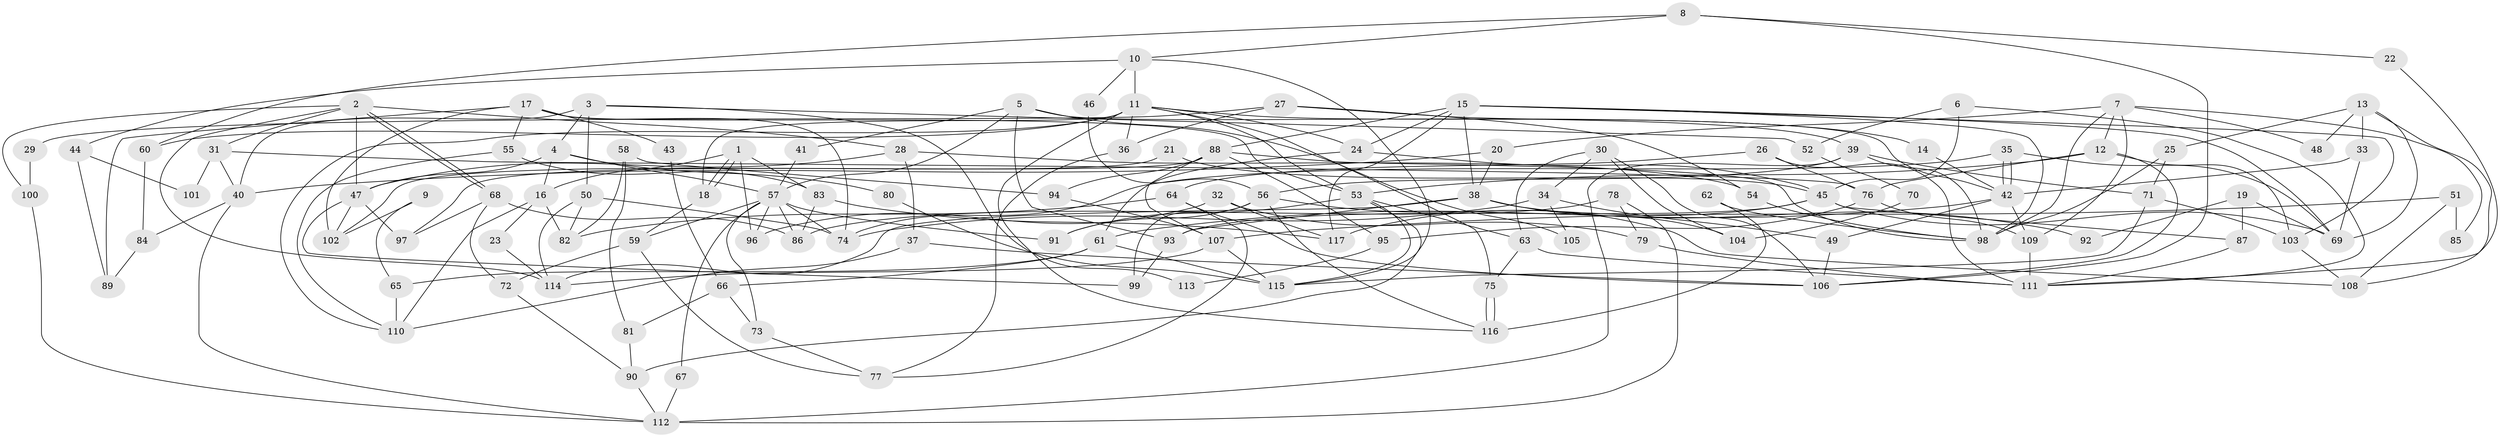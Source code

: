 // coarse degree distribution, {5: 0.14473684210526316, 8: 0.06578947368421052, 6: 0.10526315789473684, 7: 0.07894736842105263, 3: 0.19736842105263158, 4: 0.17105263157894737, 2: 0.14473684210526316, 10: 0.013157894736842105, 11: 0.039473684210526314, 9: 0.039473684210526314}
// Generated by graph-tools (version 1.1) at 2025/52/02/27/25 19:52:09]
// undirected, 117 vertices, 234 edges
graph export_dot {
graph [start="1"]
  node [color=gray90,style=filled];
  1;
  2;
  3;
  4;
  5;
  6;
  7;
  8;
  9;
  10;
  11;
  12;
  13;
  14;
  15;
  16;
  17;
  18;
  19;
  20;
  21;
  22;
  23;
  24;
  25;
  26;
  27;
  28;
  29;
  30;
  31;
  32;
  33;
  34;
  35;
  36;
  37;
  38;
  39;
  40;
  41;
  42;
  43;
  44;
  45;
  46;
  47;
  48;
  49;
  50;
  51;
  52;
  53;
  54;
  55;
  56;
  57;
  58;
  59;
  60;
  61;
  62;
  63;
  64;
  65;
  66;
  67;
  68;
  69;
  70;
  71;
  72;
  73;
  74;
  75;
  76;
  77;
  78;
  79;
  80;
  81;
  82;
  83;
  84;
  85;
  86;
  87;
  88;
  89;
  90;
  91;
  92;
  93;
  94;
  95;
  96;
  97;
  98;
  99;
  100;
  101;
  102;
  103;
  104;
  105;
  106;
  107;
  108;
  109;
  110;
  111;
  112;
  113;
  114;
  115;
  116;
  117;
  1 -- 16;
  1 -- 18;
  1 -- 18;
  1 -- 83;
  1 -- 96;
  2 -- 28;
  2 -- 68;
  2 -- 68;
  2 -- 31;
  2 -- 47;
  2 -- 100;
  2 -- 114;
  3 -- 40;
  3 -- 50;
  3 -- 4;
  3 -- 52;
  3 -- 113;
  4 -- 47;
  4 -- 16;
  4 -- 57;
  4 -- 80;
  5 -- 57;
  5 -- 42;
  5 -- 41;
  5 -- 93;
  5 -- 105;
  6 -- 111;
  6 -- 45;
  6 -- 52;
  7 -- 98;
  7 -- 12;
  7 -- 20;
  7 -- 48;
  7 -- 85;
  7 -- 109;
  8 -- 106;
  8 -- 10;
  8 -- 22;
  8 -- 60;
  9 -- 102;
  9 -- 65;
  10 -- 11;
  10 -- 115;
  10 -- 44;
  10 -- 46;
  11 -- 53;
  11 -- 18;
  11 -- 14;
  11 -- 24;
  11 -- 36;
  11 -- 60;
  11 -- 75;
  11 -- 110;
  11 -- 116;
  12 -- 76;
  12 -- 53;
  12 -- 103;
  12 -- 106;
  13 -- 69;
  13 -- 33;
  13 -- 25;
  13 -- 48;
  13 -- 108;
  14 -- 42;
  15 -- 24;
  15 -- 38;
  15 -- 69;
  15 -- 88;
  15 -- 98;
  15 -- 103;
  15 -- 117;
  16 -- 82;
  16 -- 23;
  16 -- 110;
  17 -- 74;
  17 -- 53;
  17 -- 43;
  17 -- 55;
  17 -- 89;
  17 -- 102;
  18 -- 59;
  19 -- 87;
  19 -- 69;
  19 -- 92;
  20 -- 38;
  20 -- 40;
  21 -- 102;
  21 -- 45;
  22 -- 111;
  23 -- 114;
  24 -- 45;
  24 -- 61;
  25 -- 71;
  25 -- 98;
  26 -- 64;
  26 -- 76;
  26 -- 111;
  27 -- 54;
  27 -- 39;
  27 -- 29;
  27 -- 36;
  28 -- 37;
  28 -- 47;
  28 -- 54;
  29 -- 100;
  30 -- 34;
  30 -- 63;
  30 -- 104;
  30 -- 106;
  31 -- 40;
  31 -- 76;
  31 -- 101;
  32 -- 117;
  32 -- 96;
  32 -- 79;
  33 -- 42;
  33 -- 69;
  34 -- 74;
  34 -- 49;
  34 -- 105;
  35 -- 69;
  35 -- 42;
  35 -- 42;
  35 -- 74;
  36 -- 77;
  37 -- 106;
  37 -- 110;
  38 -- 93;
  38 -- 114;
  38 -- 92;
  38 -- 104;
  39 -- 98;
  39 -- 56;
  39 -- 71;
  39 -- 112;
  40 -- 112;
  40 -- 84;
  41 -- 57;
  42 -- 61;
  42 -- 49;
  42 -- 109;
  43 -- 66;
  44 -- 89;
  44 -- 101;
  45 -- 117;
  45 -- 93;
  45 -- 69;
  45 -- 87;
  46 -- 56;
  47 -- 97;
  47 -- 99;
  47 -- 102;
  49 -- 106;
  50 -- 114;
  50 -- 74;
  50 -- 82;
  51 -- 108;
  51 -- 107;
  51 -- 85;
  52 -- 70;
  53 -- 90;
  53 -- 63;
  53 -- 91;
  53 -- 115;
  54 -- 98;
  55 -- 110;
  55 -- 83;
  56 -- 108;
  56 -- 116;
  56 -- 91;
  56 -- 99;
  57 -- 91;
  57 -- 59;
  57 -- 67;
  57 -- 73;
  57 -- 74;
  57 -- 86;
  57 -- 96;
  58 -- 82;
  58 -- 94;
  58 -- 81;
  59 -- 77;
  59 -- 72;
  60 -- 84;
  61 -- 115;
  61 -- 65;
  61 -- 66;
  62 -- 116;
  62 -- 98;
  63 -- 111;
  63 -- 75;
  64 -- 77;
  64 -- 106;
  64 -- 82;
  65 -- 110;
  66 -- 81;
  66 -- 73;
  67 -- 112;
  68 -- 86;
  68 -- 72;
  68 -- 97;
  70 -- 104;
  71 -- 103;
  71 -- 115;
  72 -- 90;
  73 -- 77;
  75 -- 116;
  75 -- 116;
  76 -- 109;
  76 -- 95;
  78 -- 79;
  78 -- 86;
  78 -- 112;
  79 -- 111;
  80 -- 115;
  81 -- 90;
  83 -- 86;
  83 -- 117;
  84 -- 89;
  87 -- 111;
  88 -- 98;
  88 -- 94;
  88 -- 95;
  88 -- 97;
  88 -- 107;
  90 -- 112;
  93 -- 99;
  94 -- 107;
  95 -- 113;
  100 -- 112;
  103 -- 108;
  107 -- 115;
  107 -- 114;
  109 -- 111;
}
